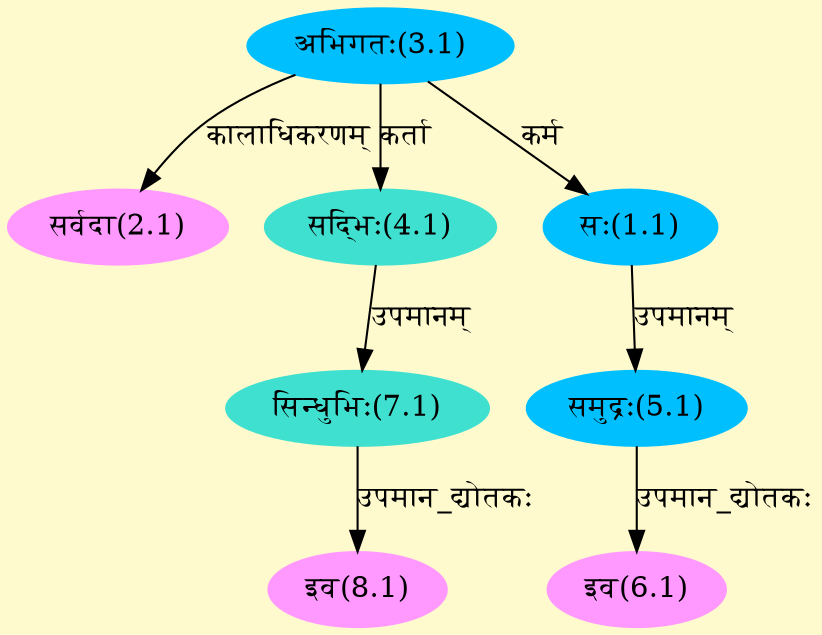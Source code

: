digraph G{
rankdir=BT;
 compound=true;
 bgcolor="lemonchiffon1";
Node1_1 [style=filled, color="#00BFFF" label = "सः(1.1)"]
Node3_1 [style=filled, color="#00BFFF" label = "अभिगतः(3.1)"]
Node2_1 [style=filled, color="#FF99FF" label = "सर्वदा(2.1)"]
Node4_1 [style=filled, color="#40E0D0" label = "सद्भिः(4.1)"]
Node5_1 [style=filled, color="#00BFFF" label = "समुद्रः(5.1)"]
Node6_1 [style=filled, color="#FF99FF" label = "इव(6.1)"]
Node7_1 [style=filled, color="#40E0D0" label = "सिन्धुभिः(7.1)"]
Node8_1 [style=filled, color="#FF99FF" label = "इव(8.1)"]
/* Start of Relations section */

Node1_1 -> Node3_1 [  label="कर्म"  dir="back" ]
Node2_1 -> Node3_1 [  label="कालाधिकरणम्"  dir="back" ]
Node4_1 -> Node3_1 [  label="कर्ता"  dir="back" ]
Node5_1 -> Node1_1 [  label="उपमानम्"  dir="back" ]
Node6_1 -> Node5_1 [  label="उपमान_द्योतकः"  dir="back" ]
Node7_1 -> Node4_1 [  label="उपमानम्"  dir="back" ]
Node8_1 -> Node7_1 [  label="उपमान_द्योतकः"  dir="back" ]
}
